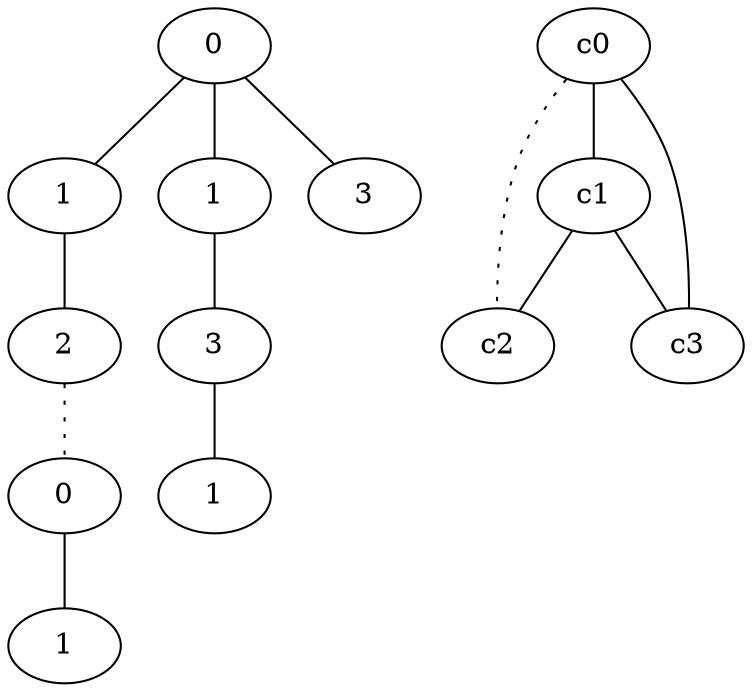 graph {
a0[label=0];
a1[label=1];
a2[label=2];
a3[label=0];
a4[label=1];
a5[label=1];
a6[label=3];
a7[label=1];
a8[label=3];
a0 -- a1;
a0 -- a5;
a0 -- a8;
a1 -- a2;
a2 -- a3 [style=dotted];
a3 -- a4;
a5 -- a6;
a6 -- a7;
c0 -- c1;
c0 -- c2 [style=dotted];
c0 -- c3;
c1 -- c2;
c1 -- c3;
}
